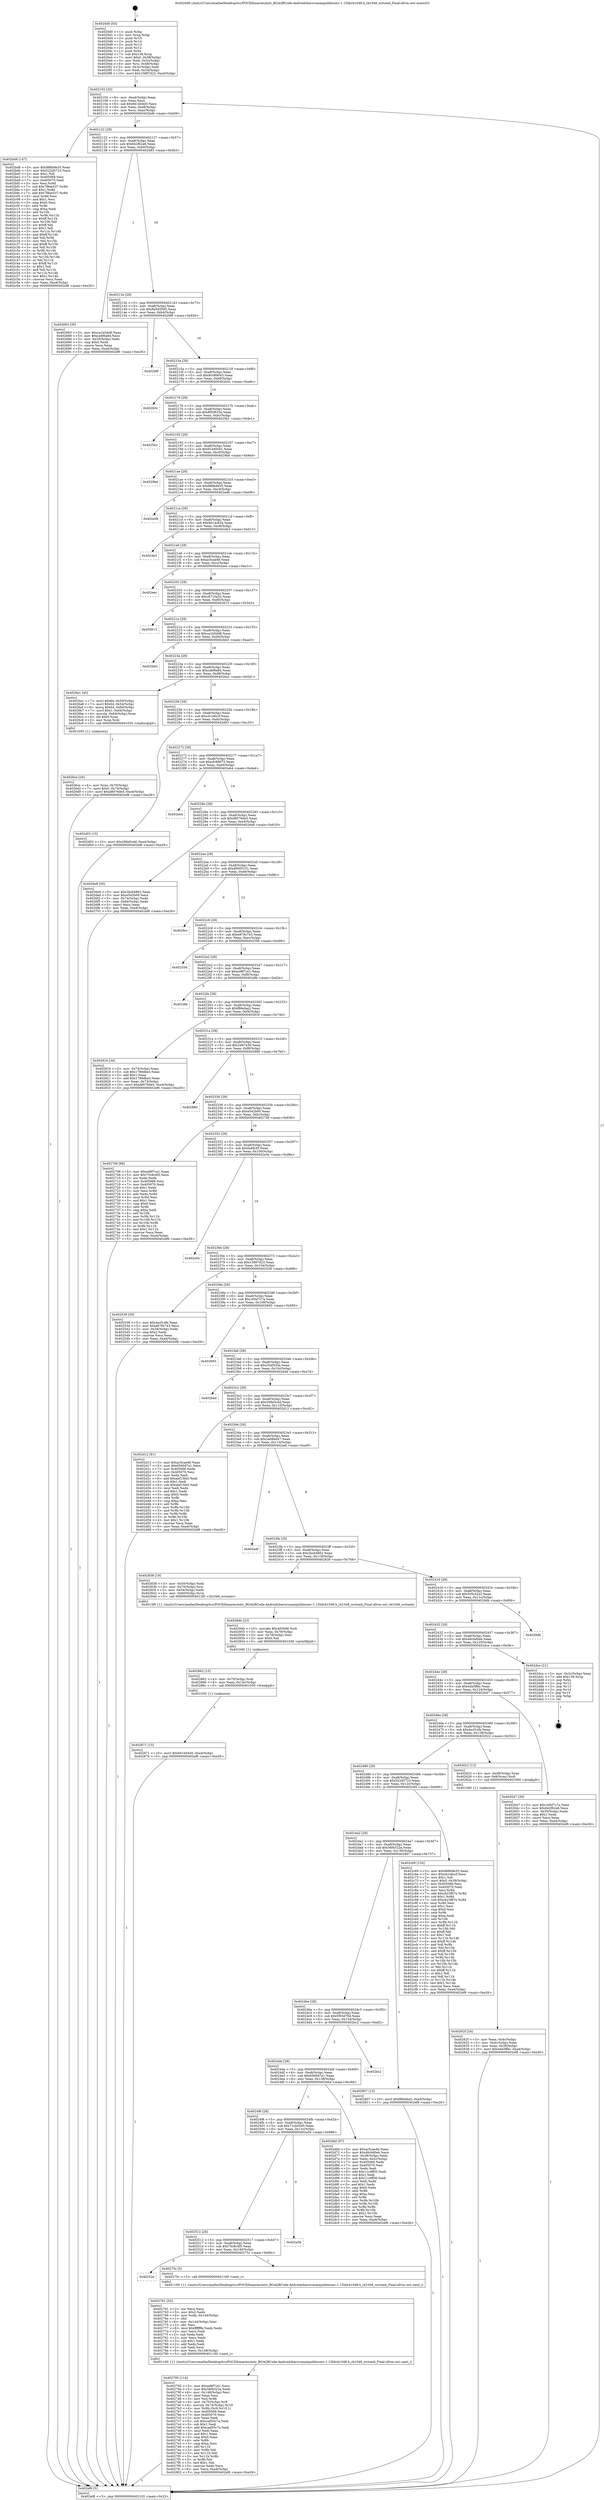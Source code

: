digraph "0x4020d0" {
  label = "0x4020d0 (/mnt/c/Users/mathe/Desktop/tcc/POCII/binaries/extr_BGAQRCode-Androidzbarsrcmainjnilibiconv-1.15librk1048.h_rk1048_wctomb_Final-ollvm.out::main(0))"
  labelloc = "t"
  node[shape=record]

  Entry [label="",width=0.3,height=0.3,shape=circle,fillcolor=black,style=filled]
  "0x402102" [label="{
     0x402102 [32]\l
     | [instrs]\l
     &nbsp;&nbsp;0x402102 \<+6\>: mov -0xa4(%rbp),%eax\l
     &nbsp;&nbsp;0x402108 \<+2\>: mov %eax,%ecx\l
     &nbsp;&nbsp;0x40210a \<+6\>: sub $0x841b04d5,%ecx\l
     &nbsp;&nbsp;0x402110 \<+6\>: mov %eax,-0xa8(%rbp)\l
     &nbsp;&nbsp;0x402116 \<+6\>: mov %ecx,-0xac(%rbp)\l
     &nbsp;&nbsp;0x40211c \<+6\>: je 0000000000402bd6 \<main+0xb06\>\l
  }"]
  "0x402bd6" [label="{
     0x402bd6 [147]\l
     | [instrs]\l
     &nbsp;&nbsp;0x402bd6 \<+5\>: mov $0x988b9e35,%eax\l
     &nbsp;&nbsp;0x402bdb \<+5\>: mov $0x522d5723,%ecx\l
     &nbsp;&nbsp;0x402be0 \<+2\>: mov $0x1,%dl\l
     &nbsp;&nbsp;0x402be2 \<+7\>: mov 0x405068,%esi\l
     &nbsp;&nbsp;0x402be9 \<+7\>: mov 0x405070,%edi\l
     &nbsp;&nbsp;0x402bf0 \<+3\>: mov %esi,%r8d\l
     &nbsp;&nbsp;0x402bf3 \<+7\>: sub $0x7f8ee537,%r8d\l
     &nbsp;&nbsp;0x402bfa \<+4\>: sub $0x1,%r8d\l
     &nbsp;&nbsp;0x402bfe \<+7\>: add $0x7f8ee537,%r8d\l
     &nbsp;&nbsp;0x402c05 \<+4\>: imul %r8d,%esi\l
     &nbsp;&nbsp;0x402c09 \<+3\>: and $0x1,%esi\l
     &nbsp;&nbsp;0x402c0c \<+3\>: cmp $0x0,%esi\l
     &nbsp;&nbsp;0x402c0f \<+4\>: sete %r9b\l
     &nbsp;&nbsp;0x402c13 \<+3\>: cmp $0xa,%edi\l
     &nbsp;&nbsp;0x402c16 \<+4\>: setl %r10b\l
     &nbsp;&nbsp;0x402c1a \<+3\>: mov %r9b,%r11b\l
     &nbsp;&nbsp;0x402c1d \<+4\>: xor $0xff,%r11b\l
     &nbsp;&nbsp;0x402c21 \<+3\>: mov %r10b,%bl\l
     &nbsp;&nbsp;0x402c24 \<+3\>: xor $0xff,%bl\l
     &nbsp;&nbsp;0x402c27 \<+3\>: xor $0x1,%dl\l
     &nbsp;&nbsp;0x402c2a \<+3\>: mov %r11b,%r14b\l
     &nbsp;&nbsp;0x402c2d \<+4\>: and $0xff,%r14b\l
     &nbsp;&nbsp;0x402c31 \<+3\>: and %dl,%r9b\l
     &nbsp;&nbsp;0x402c34 \<+3\>: mov %bl,%r15b\l
     &nbsp;&nbsp;0x402c37 \<+4\>: and $0xff,%r15b\l
     &nbsp;&nbsp;0x402c3b \<+3\>: and %dl,%r10b\l
     &nbsp;&nbsp;0x402c3e \<+3\>: or %r9b,%r14b\l
     &nbsp;&nbsp;0x402c41 \<+3\>: or %r10b,%r15b\l
     &nbsp;&nbsp;0x402c44 \<+3\>: xor %r15b,%r14b\l
     &nbsp;&nbsp;0x402c47 \<+3\>: or %bl,%r11b\l
     &nbsp;&nbsp;0x402c4a \<+4\>: xor $0xff,%r11b\l
     &nbsp;&nbsp;0x402c4e \<+3\>: or $0x1,%dl\l
     &nbsp;&nbsp;0x402c51 \<+3\>: and %dl,%r11b\l
     &nbsp;&nbsp;0x402c54 \<+3\>: or %r11b,%r14b\l
     &nbsp;&nbsp;0x402c57 \<+4\>: test $0x1,%r14b\l
     &nbsp;&nbsp;0x402c5b \<+3\>: cmovne %ecx,%eax\l
     &nbsp;&nbsp;0x402c5e \<+6\>: mov %eax,-0xa4(%rbp)\l
     &nbsp;&nbsp;0x402c64 \<+5\>: jmp 0000000000402ef6 \<main+0xe26\>\l
  }"]
  "0x402122" [label="{
     0x402122 [28]\l
     | [instrs]\l
     &nbsp;&nbsp;0x402122 \<+5\>: jmp 0000000000402127 \<main+0x57\>\l
     &nbsp;&nbsp;0x402127 \<+6\>: mov -0xa8(%rbp),%eax\l
     &nbsp;&nbsp;0x40212d \<+5\>: sub $0x842f62a6,%eax\l
     &nbsp;&nbsp;0x402132 \<+6\>: mov %eax,-0xb0(%rbp)\l
     &nbsp;&nbsp;0x402138 \<+6\>: je 0000000000402683 \<main+0x5b3\>\l
  }"]
  Exit [label="",width=0.3,height=0.3,shape=circle,fillcolor=black,style=filled,peripheries=2]
  "0x402683" [label="{
     0x402683 [30]\l
     | [instrs]\l
     &nbsp;&nbsp;0x402683 \<+5\>: mov $0xca1b5dd8,%eax\l
     &nbsp;&nbsp;0x402688 \<+5\>: mov $0xca6f6a84,%ecx\l
     &nbsp;&nbsp;0x40268d \<+3\>: mov -0x30(%rbp),%edx\l
     &nbsp;&nbsp;0x402690 \<+3\>: cmp $0x0,%edx\l
     &nbsp;&nbsp;0x402693 \<+3\>: cmove %ecx,%eax\l
     &nbsp;&nbsp;0x402696 \<+6\>: mov %eax,-0xa4(%rbp)\l
     &nbsp;&nbsp;0x40269c \<+5\>: jmp 0000000000402ef6 \<main+0xe26\>\l
  }"]
  "0x40213e" [label="{
     0x40213e [28]\l
     | [instrs]\l
     &nbsp;&nbsp;0x40213e \<+5\>: jmp 0000000000402143 \<main+0x73\>\l
     &nbsp;&nbsp;0x402143 \<+6\>: mov -0xa8(%rbp),%eax\l
     &nbsp;&nbsp;0x402149 \<+5\>: sub $0x8a5d35d5,%eax\l
     &nbsp;&nbsp;0x40214e \<+6\>: mov %eax,-0xb4(%rbp)\l
     &nbsp;&nbsp;0x402154 \<+6\>: je 00000000004029f0 \<main+0x920\>\l
  }"]
  "0x402871" [label="{
     0x402871 [15]\l
     | [instrs]\l
     &nbsp;&nbsp;0x402871 \<+10\>: movl $0x841b04d5,-0xa4(%rbp)\l
     &nbsp;&nbsp;0x40287b \<+5\>: jmp 0000000000402ef6 \<main+0xe26\>\l
  }"]
  "0x4029f0" [label="{
     0x4029f0\l
  }", style=dashed]
  "0x40215a" [label="{
     0x40215a [28]\l
     | [instrs]\l
     &nbsp;&nbsp;0x40215a \<+5\>: jmp 000000000040215f \<main+0x8f\>\l
     &nbsp;&nbsp;0x40215f \<+6\>: mov -0xa8(%rbp),%eax\l
     &nbsp;&nbsp;0x402165 \<+5\>: sub $0x8c089043,%eax\l
     &nbsp;&nbsp;0x40216a \<+6\>: mov %eax,-0xb8(%rbp)\l
     &nbsp;&nbsp;0x402170 \<+6\>: je 0000000000402b5c \<main+0xa8c\>\l
  }"]
  "0x402862" [label="{
     0x402862 [15]\l
     | [instrs]\l
     &nbsp;&nbsp;0x402862 \<+4\>: mov -0x70(%rbp),%rdi\l
     &nbsp;&nbsp;0x402866 \<+6\>: mov %eax,-0x14c(%rbp)\l
     &nbsp;&nbsp;0x40286c \<+5\>: call 0000000000401030 \<free@plt\>\l
     | [calls]\l
     &nbsp;&nbsp;0x401030 \{1\} (unknown)\l
  }"]
  "0x402b5c" [label="{
     0x402b5c\l
  }", style=dashed]
  "0x402176" [label="{
     0x402176 [28]\l
     | [instrs]\l
     &nbsp;&nbsp;0x402176 \<+5\>: jmp 000000000040217b \<main+0xab\>\l
     &nbsp;&nbsp;0x40217b \<+6\>: mov -0xa8(%rbp),%eax\l
     &nbsp;&nbsp;0x402181 \<+5\>: sub $0x8f50633a,%eax\l
     &nbsp;&nbsp;0x402186 \<+6\>: mov %eax,-0xbc(%rbp)\l
     &nbsp;&nbsp;0x40218c \<+6\>: je 00000000004025b1 \<main+0x4e1\>\l
  }"]
  "0x40284b" [label="{
     0x40284b [23]\l
     | [instrs]\l
     &nbsp;&nbsp;0x40284b \<+10\>: movabs $0x4030d6,%rdi\l
     &nbsp;&nbsp;0x402855 \<+3\>: mov %eax,-0x78(%rbp)\l
     &nbsp;&nbsp;0x402858 \<+3\>: mov -0x78(%rbp),%esi\l
     &nbsp;&nbsp;0x40285b \<+2\>: mov $0x0,%al\l
     &nbsp;&nbsp;0x40285d \<+5\>: call 0000000000401040 \<printf@plt\>\l
     | [calls]\l
     &nbsp;&nbsp;0x401040 \{1\} (unknown)\l
  }"]
  "0x4025b1" [label="{
     0x4025b1\l
  }", style=dashed]
  "0x402192" [label="{
     0x402192 [28]\l
     | [instrs]\l
     &nbsp;&nbsp;0x402192 \<+5\>: jmp 0000000000402197 \<main+0xc7\>\l
     &nbsp;&nbsp;0x402197 \<+6\>: mov -0xa8(%rbp),%eax\l
     &nbsp;&nbsp;0x40219d \<+5\>: sub $0x91d40c61,%eax\l
     &nbsp;&nbsp;0x4021a2 \<+6\>: mov %eax,-0xc0(%rbp)\l
     &nbsp;&nbsp;0x4021a8 \<+6\>: je 00000000004029bd \<main+0x8ed\>\l
  }"]
  "0x402795" [label="{
     0x402795 [114]\l
     | [instrs]\l
     &nbsp;&nbsp;0x402795 \<+5\>: mov $0xed9f7ce1,%ecx\l
     &nbsp;&nbsp;0x40279a \<+5\>: mov $0x56f4322a,%edx\l
     &nbsp;&nbsp;0x40279f \<+6\>: mov -0x148(%rbp),%esi\l
     &nbsp;&nbsp;0x4027a5 \<+3\>: imul %eax,%esi\l
     &nbsp;&nbsp;0x4027a8 \<+3\>: mov %sil,%r8b\l
     &nbsp;&nbsp;0x4027ab \<+4\>: mov -0x70(%rbp),%r9\l
     &nbsp;&nbsp;0x4027af \<+4\>: movslq -0x74(%rbp),%r10\l
     &nbsp;&nbsp;0x4027b3 \<+4\>: mov %r8b,(%r9,%r10,1)\l
     &nbsp;&nbsp;0x4027b7 \<+7\>: mov 0x405068,%eax\l
     &nbsp;&nbsp;0x4027be \<+7\>: mov 0x405070,%esi\l
     &nbsp;&nbsp;0x4027c5 \<+2\>: mov %eax,%edi\l
     &nbsp;&nbsp;0x4027c7 \<+6\>: sub $0xcad55c7a,%edi\l
     &nbsp;&nbsp;0x4027cd \<+3\>: sub $0x1,%edi\l
     &nbsp;&nbsp;0x4027d0 \<+6\>: add $0xcad55c7a,%edi\l
     &nbsp;&nbsp;0x4027d6 \<+3\>: imul %edi,%eax\l
     &nbsp;&nbsp;0x4027d9 \<+3\>: and $0x1,%eax\l
     &nbsp;&nbsp;0x4027dc \<+3\>: cmp $0x0,%eax\l
     &nbsp;&nbsp;0x4027df \<+4\>: sete %r8b\l
     &nbsp;&nbsp;0x4027e3 \<+3\>: cmp $0xa,%esi\l
     &nbsp;&nbsp;0x4027e6 \<+4\>: setl %r11b\l
     &nbsp;&nbsp;0x4027ea \<+3\>: mov %r8b,%bl\l
     &nbsp;&nbsp;0x4027ed \<+3\>: and %r11b,%bl\l
     &nbsp;&nbsp;0x4027f0 \<+3\>: xor %r11b,%r8b\l
     &nbsp;&nbsp;0x4027f3 \<+3\>: or %r8b,%bl\l
     &nbsp;&nbsp;0x4027f6 \<+3\>: test $0x1,%bl\l
     &nbsp;&nbsp;0x4027f9 \<+3\>: cmovne %edx,%ecx\l
     &nbsp;&nbsp;0x4027fc \<+6\>: mov %ecx,-0xa4(%rbp)\l
     &nbsp;&nbsp;0x402802 \<+5\>: jmp 0000000000402ef6 \<main+0xe26\>\l
  }"]
  "0x4029bd" [label="{
     0x4029bd\l
  }", style=dashed]
  "0x4021ae" [label="{
     0x4021ae [28]\l
     | [instrs]\l
     &nbsp;&nbsp;0x4021ae \<+5\>: jmp 00000000004021b3 \<main+0xe3\>\l
     &nbsp;&nbsp;0x4021b3 \<+6\>: mov -0xa8(%rbp),%eax\l
     &nbsp;&nbsp;0x4021b9 \<+5\>: sub $0x988b9e35,%eax\l
     &nbsp;&nbsp;0x4021be \<+6\>: mov %eax,-0xc4(%rbp)\l
     &nbsp;&nbsp;0x4021c4 \<+6\>: je 0000000000402ed6 \<main+0xe06\>\l
  }"]
  "0x402761" [label="{
     0x402761 [52]\l
     | [instrs]\l
     &nbsp;&nbsp;0x402761 \<+2\>: xor %ecx,%ecx\l
     &nbsp;&nbsp;0x402763 \<+5\>: mov $0x2,%edx\l
     &nbsp;&nbsp;0x402768 \<+6\>: mov %edx,-0x144(%rbp)\l
     &nbsp;&nbsp;0x40276e \<+1\>: cltd\l
     &nbsp;&nbsp;0x40276f \<+6\>: mov -0x144(%rbp),%esi\l
     &nbsp;&nbsp;0x402775 \<+2\>: idiv %esi\l
     &nbsp;&nbsp;0x402777 \<+6\>: imul $0xfffffffe,%edx,%edx\l
     &nbsp;&nbsp;0x40277d \<+2\>: mov %ecx,%edi\l
     &nbsp;&nbsp;0x40277f \<+2\>: sub %edx,%edi\l
     &nbsp;&nbsp;0x402781 \<+2\>: mov %ecx,%edx\l
     &nbsp;&nbsp;0x402783 \<+3\>: sub $0x1,%edx\l
     &nbsp;&nbsp;0x402786 \<+2\>: add %edx,%edi\l
     &nbsp;&nbsp;0x402788 \<+2\>: sub %edi,%ecx\l
     &nbsp;&nbsp;0x40278a \<+6\>: mov %ecx,-0x148(%rbp)\l
     &nbsp;&nbsp;0x402790 \<+5\>: call 0000000000401160 \<next_i\>\l
     | [calls]\l
     &nbsp;&nbsp;0x401160 \{1\} (/mnt/c/Users/mathe/Desktop/tcc/POCII/binaries/extr_BGAQRCode-Androidzbarsrcmainjnilibiconv-1.15librk1048.h_rk1048_wctomb_Final-ollvm.out::next_i)\l
  }"]
  "0x402ed6" [label="{
     0x402ed6\l
  }", style=dashed]
  "0x4021ca" [label="{
     0x4021ca [28]\l
     | [instrs]\l
     &nbsp;&nbsp;0x4021ca \<+5\>: jmp 00000000004021cf \<main+0xff\>\l
     &nbsp;&nbsp;0x4021cf \<+6\>: mov -0xa8(%rbp),%eax\l
     &nbsp;&nbsp;0x4021d5 \<+5\>: sub $0x9d14c634,%eax\l
     &nbsp;&nbsp;0x4021da \<+6\>: mov %eax,-0xc8(%rbp)\l
     &nbsp;&nbsp;0x4021e0 \<+6\>: je 0000000000402de3 \<main+0xd13\>\l
  }"]
  "0x40252e" [label="{
     0x40252e\l
  }", style=dashed]
  "0x402de3" [label="{
     0x402de3\l
  }", style=dashed]
  "0x4021e6" [label="{
     0x4021e6 [28]\l
     | [instrs]\l
     &nbsp;&nbsp;0x4021e6 \<+5\>: jmp 00000000004021eb \<main+0x11b\>\l
     &nbsp;&nbsp;0x4021eb \<+6\>: mov -0xa8(%rbp),%eax\l
     &nbsp;&nbsp;0x4021f1 \<+5\>: sub $0xac5cae46,%eax\l
     &nbsp;&nbsp;0x4021f6 \<+6\>: mov %eax,-0xcc(%rbp)\l
     &nbsp;&nbsp;0x4021fc \<+6\>: je 0000000000402eec \<main+0xe1c\>\l
  }"]
  "0x40275c" [label="{
     0x40275c [5]\l
     | [instrs]\l
     &nbsp;&nbsp;0x40275c \<+5\>: call 0000000000401160 \<next_i\>\l
     | [calls]\l
     &nbsp;&nbsp;0x401160 \{1\} (/mnt/c/Users/mathe/Desktop/tcc/POCII/binaries/extr_BGAQRCode-Androidzbarsrcmainjnilibiconv-1.15librk1048.h_rk1048_wctomb_Final-ollvm.out::next_i)\l
  }"]
  "0x402eec" [label="{
     0x402eec\l
  }", style=dashed]
  "0x402202" [label="{
     0x402202 [28]\l
     | [instrs]\l
     &nbsp;&nbsp;0x402202 \<+5\>: jmp 0000000000402207 \<main+0x137\>\l
     &nbsp;&nbsp;0x402207 \<+6\>: mov -0xa8(%rbp),%eax\l
     &nbsp;&nbsp;0x40220d \<+5\>: sub $0xc6710a32,%eax\l
     &nbsp;&nbsp;0x402212 \<+6\>: mov %eax,-0xd0(%rbp)\l
     &nbsp;&nbsp;0x402218 \<+6\>: je 0000000000402613 \<main+0x543\>\l
  }"]
  "0x402512" [label="{
     0x402512 [28]\l
     | [instrs]\l
     &nbsp;&nbsp;0x402512 \<+5\>: jmp 0000000000402517 \<main+0x447\>\l
     &nbsp;&nbsp;0x402517 \<+6\>: mov -0xa8(%rbp),%eax\l
     &nbsp;&nbsp;0x40251d \<+5\>: sub $0x75c8c4f5,%eax\l
     &nbsp;&nbsp;0x402522 \<+6\>: mov %eax,-0x140(%rbp)\l
     &nbsp;&nbsp;0x402528 \<+6\>: je 000000000040275c \<main+0x68c\>\l
  }"]
  "0x402613" [label="{
     0x402613\l
  }", style=dashed]
  "0x40221e" [label="{
     0x40221e [28]\l
     | [instrs]\l
     &nbsp;&nbsp;0x40221e \<+5\>: jmp 0000000000402223 \<main+0x153\>\l
     &nbsp;&nbsp;0x402223 \<+6\>: mov -0xa8(%rbp),%eax\l
     &nbsp;&nbsp;0x402229 \<+5\>: sub $0xca1b5dd8,%eax\l
     &nbsp;&nbsp;0x40222e \<+6\>: mov %eax,-0xd4(%rbp)\l
     &nbsp;&nbsp;0x402234 \<+6\>: je 0000000000402bb3 \<main+0xae3\>\l
  }"]
  "0x402a56" [label="{
     0x402a56\l
  }", style=dashed]
  "0x402bb3" [label="{
     0x402bb3\l
  }", style=dashed]
  "0x40223a" [label="{
     0x40223a [28]\l
     | [instrs]\l
     &nbsp;&nbsp;0x40223a \<+5\>: jmp 000000000040223f \<main+0x16f\>\l
     &nbsp;&nbsp;0x40223f \<+6\>: mov -0xa8(%rbp),%eax\l
     &nbsp;&nbsp;0x402245 \<+5\>: sub $0xca6f6a84,%eax\l
     &nbsp;&nbsp;0x40224a \<+6\>: mov %eax,-0xd8(%rbp)\l
     &nbsp;&nbsp;0x402250 \<+6\>: je 00000000004026a1 \<main+0x5d1\>\l
  }"]
  "0x4024f6" [label="{
     0x4024f6 [28]\l
     | [instrs]\l
     &nbsp;&nbsp;0x4024f6 \<+5\>: jmp 00000000004024fb \<main+0x42b\>\l
     &nbsp;&nbsp;0x4024fb \<+6\>: mov -0xa8(%rbp),%eax\l
     &nbsp;&nbsp;0x402501 \<+5\>: sub $0x71cb0500,%eax\l
     &nbsp;&nbsp;0x402506 \<+6\>: mov %eax,-0x13c(%rbp)\l
     &nbsp;&nbsp;0x40250c \<+6\>: je 0000000000402a56 \<main+0x986\>\l
  }"]
  "0x4026a1" [label="{
     0x4026a1 [45]\l
     | [instrs]\l
     &nbsp;&nbsp;0x4026a1 \<+7\>: movl $0x64,-0x50(%rbp)\l
     &nbsp;&nbsp;0x4026a8 \<+7\>: movl $0x64,-0x54(%rbp)\l
     &nbsp;&nbsp;0x4026af \<+8\>: movq $0x64,-0x60(%rbp)\l
     &nbsp;&nbsp;0x4026b7 \<+7\>: movl $0x1,-0x64(%rbp)\l
     &nbsp;&nbsp;0x4026be \<+4\>: movslq -0x64(%rbp),%rax\l
     &nbsp;&nbsp;0x4026c2 \<+4\>: shl $0x0,%rax\l
     &nbsp;&nbsp;0x4026c6 \<+3\>: mov %rax,%rdi\l
     &nbsp;&nbsp;0x4026c9 \<+5\>: call 0000000000401050 \<malloc@plt\>\l
     | [calls]\l
     &nbsp;&nbsp;0x401050 \{1\} (unknown)\l
  }"]
  "0x402256" [label="{
     0x402256 [28]\l
     | [instrs]\l
     &nbsp;&nbsp;0x402256 \<+5\>: jmp 000000000040225b \<main+0x18b\>\l
     &nbsp;&nbsp;0x40225b \<+6\>: mov -0xa8(%rbp),%eax\l
     &nbsp;&nbsp;0x402261 \<+5\>: sub $0xcb1e6ccf,%eax\l
     &nbsp;&nbsp;0x402266 \<+6\>: mov %eax,-0xdc(%rbp)\l
     &nbsp;&nbsp;0x40226c \<+6\>: je 0000000000402d03 \<main+0xc33\>\l
  }"]
  "0x402d6d" [label="{
     0x402d6d [97]\l
     | [instrs]\l
     &nbsp;&nbsp;0x402d6d \<+5\>: mov $0xac5cae46,%eax\l
     &nbsp;&nbsp;0x402d72 \<+5\>: mov $0x48cbd0eb,%ecx\l
     &nbsp;&nbsp;0x402d77 \<+3\>: mov -0x38(%rbp),%edx\l
     &nbsp;&nbsp;0x402d7a \<+3\>: mov %edx,-0x2c(%rbp)\l
     &nbsp;&nbsp;0x402d7d \<+7\>: mov 0x405068,%edx\l
     &nbsp;&nbsp;0x402d84 \<+7\>: mov 0x405070,%esi\l
     &nbsp;&nbsp;0x402d8b \<+2\>: mov %edx,%edi\l
     &nbsp;&nbsp;0x402d8d \<+6\>: add $0x11cdff30,%edi\l
     &nbsp;&nbsp;0x402d93 \<+3\>: sub $0x1,%edi\l
     &nbsp;&nbsp;0x402d96 \<+6\>: sub $0x11cdff30,%edi\l
     &nbsp;&nbsp;0x402d9c \<+3\>: imul %edi,%edx\l
     &nbsp;&nbsp;0x402d9f \<+3\>: and $0x1,%edx\l
     &nbsp;&nbsp;0x402da2 \<+3\>: cmp $0x0,%edx\l
     &nbsp;&nbsp;0x402da5 \<+4\>: sete %r8b\l
     &nbsp;&nbsp;0x402da9 \<+3\>: cmp $0xa,%esi\l
     &nbsp;&nbsp;0x402dac \<+4\>: setl %r9b\l
     &nbsp;&nbsp;0x402db0 \<+3\>: mov %r8b,%r10b\l
     &nbsp;&nbsp;0x402db3 \<+3\>: and %r9b,%r10b\l
     &nbsp;&nbsp;0x402db6 \<+3\>: xor %r9b,%r8b\l
     &nbsp;&nbsp;0x402db9 \<+3\>: or %r8b,%r10b\l
     &nbsp;&nbsp;0x402dbc \<+4\>: test $0x1,%r10b\l
     &nbsp;&nbsp;0x402dc0 \<+3\>: cmovne %ecx,%eax\l
     &nbsp;&nbsp;0x402dc3 \<+6\>: mov %eax,-0xa4(%rbp)\l
     &nbsp;&nbsp;0x402dc9 \<+5\>: jmp 0000000000402ef6 \<main+0xe26\>\l
  }"]
  "0x402d03" [label="{
     0x402d03 [15]\l
     | [instrs]\l
     &nbsp;&nbsp;0x402d03 \<+10\>: movl $0x268e5cdd,-0xa4(%rbp)\l
     &nbsp;&nbsp;0x402d0d \<+5\>: jmp 0000000000402ef6 \<main+0xe26\>\l
  }"]
  "0x402272" [label="{
     0x402272 [28]\l
     | [instrs]\l
     &nbsp;&nbsp;0x402272 \<+5\>: jmp 0000000000402277 \<main+0x1a7\>\l
     &nbsp;&nbsp;0x402277 \<+6\>: mov -0xa8(%rbp),%eax\l
     &nbsp;&nbsp;0x40227d \<+5\>: sub $0xcfc88673,%eax\l
     &nbsp;&nbsp;0x402282 \<+6\>: mov %eax,-0xe0(%rbp)\l
     &nbsp;&nbsp;0x402288 \<+6\>: je 0000000000402eb4 \<main+0xde4\>\l
  }"]
  "0x4024da" [label="{
     0x4024da [28]\l
     | [instrs]\l
     &nbsp;&nbsp;0x4024da \<+5\>: jmp 00000000004024df \<main+0x40f\>\l
     &nbsp;&nbsp;0x4024df \<+6\>: mov -0xa8(%rbp),%eax\l
     &nbsp;&nbsp;0x4024e5 \<+5\>: sub $0x6560d7a1,%eax\l
     &nbsp;&nbsp;0x4024ea \<+6\>: mov %eax,-0x138(%rbp)\l
     &nbsp;&nbsp;0x4024f0 \<+6\>: je 0000000000402d6d \<main+0xc9d\>\l
  }"]
  "0x402eb4" [label="{
     0x402eb4\l
  }", style=dashed]
  "0x40228e" [label="{
     0x40228e [28]\l
     | [instrs]\l
     &nbsp;&nbsp;0x40228e \<+5\>: jmp 0000000000402293 \<main+0x1c3\>\l
     &nbsp;&nbsp;0x402293 \<+6\>: mov -0xa8(%rbp),%eax\l
     &nbsp;&nbsp;0x402299 \<+5\>: sub $0xd8076de5,%eax\l
     &nbsp;&nbsp;0x40229e \<+6\>: mov %eax,-0xe4(%rbp)\l
     &nbsp;&nbsp;0x4022a4 \<+6\>: je 00000000004026e8 \<main+0x618\>\l
  }"]
  "0x402bc2" [label="{
     0x402bc2\l
  }", style=dashed]
  "0x4026e8" [label="{
     0x4026e8 [30]\l
     | [instrs]\l
     &nbsp;&nbsp;0x4026e8 \<+5\>: mov $0x2bcb4862,%eax\l
     &nbsp;&nbsp;0x4026ed \<+5\>: mov $0xe542b00,%ecx\l
     &nbsp;&nbsp;0x4026f2 \<+3\>: mov -0x74(%rbp),%edx\l
     &nbsp;&nbsp;0x4026f5 \<+3\>: cmp -0x64(%rbp),%edx\l
     &nbsp;&nbsp;0x4026f8 \<+3\>: cmovl %ecx,%eax\l
     &nbsp;&nbsp;0x4026fb \<+6\>: mov %eax,-0xa4(%rbp)\l
     &nbsp;&nbsp;0x402701 \<+5\>: jmp 0000000000402ef6 \<main+0xe26\>\l
  }"]
  "0x4022aa" [label="{
     0x4022aa [28]\l
     | [instrs]\l
     &nbsp;&nbsp;0x4022aa \<+5\>: jmp 00000000004022af \<main+0x1df\>\l
     &nbsp;&nbsp;0x4022af \<+6\>: mov -0xa8(%rbp),%eax\l
     &nbsp;&nbsp;0x4022b5 \<+5\>: sub $0xd9005151,%eax\l
     &nbsp;&nbsp;0x4022ba \<+6\>: mov %eax,-0xe8(%rbp)\l
     &nbsp;&nbsp;0x4022c0 \<+6\>: je 00000000004029cc \<main+0x8fc\>\l
  }"]
  "0x4024be" [label="{
     0x4024be [28]\l
     | [instrs]\l
     &nbsp;&nbsp;0x4024be \<+5\>: jmp 00000000004024c3 \<main+0x3f3\>\l
     &nbsp;&nbsp;0x4024c3 \<+6\>: mov -0xa8(%rbp),%eax\l
     &nbsp;&nbsp;0x4024c9 \<+5\>: sub $0x5f93d79d,%eax\l
     &nbsp;&nbsp;0x4024ce \<+6\>: mov %eax,-0x134(%rbp)\l
     &nbsp;&nbsp;0x4024d4 \<+6\>: je 0000000000402bc2 \<main+0xaf2\>\l
  }"]
  "0x4029cc" [label="{
     0x4029cc\l
  }", style=dashed]
  "0x4022c6" [label="{
     0x4022c6 [28]\l
     | [instrs]\l
     &nbsp;&nbsp;0x4022c6 \<+5\>: jmp 00000000004022cb \<main+0x1fb\>\l
     &nbsp;&nbsp;0x4022cb \<+6\>: mov -0xa8(%rbp),%eax\l
     &nbsp;&nbsp;0x4022d1 \<+5\>: sub $0xe879c743,%eax\l
     &nbsp;&nbsp;0x4022d6 \<+6\>: mov %eax,-0xec(%rbp)\l
     &nbsp;&nbsp;0x4022dc \<+6\>: je 0000000000402556 \<main+0x486\>\l
  }"]
  "0x402807" [label="{
     0x402807 [15]\l
     | [instrs]\l
     &nbsp;&nbsp;0x402807 \<+10\>: movl $0xf86efaa2,-0xa4(%rbp)\l
     &nbsp;&nbsp;0x402811 \<+5\>: jmp 0000000000402ef6 \<main+0xe26\>\l
  }"]
  "0x402556" [label="{
     0x402556\l
  }", style=dashed]
  "0x4022e2" [label="{
     0x4022e2 [28]\l
     | [instrs]\l
     &nbsp;&nbsp;0x4022e2 \<+5\>: jmp 00000000004022e7 \<main+0x217\>\l
     &nbsp;&nbsp;0x4022e7 \<+6\>: mov -0xa8(%rbp),%eax\l
     &nbsp;&nbsp;0x4022ed \<+5\>: sub $0xed9f7ce1,%eax\l
     &nbsp;&nbsp;0x4022f2 \<+6\>: mov %eax,-0xf0(%rbp)\l
     &nbsp;&nbsp;0x4022f8 \<+6\>: je 0000000000402dfe \<main+0xd2e\>\l
  }"]
  "0x4024a2" [label="{
     0x4024a2 [28]\l
     | [instrs]\l
     &nbsp;&nbsp;0x4024a2 \<+5\>: jmp 00000000004024a7 \<main+0x3d7\>\l
     &nbsp;&nbsp;0x4024a7 \<+6\>: mov -0xa8(%rbp),%eax\l
     &nbsp;&nbsp;0x4024ad \<+5\>: sub $0x56f4322a,%eax\l
     &nbsp;&nbsp;0x4024b2 \<+6\>: mov %eax,-0x130(%rbp)\l
     &nbsp;&nbsp;0x4024b8 \<+6\>: je 0000000000402807 \<main+0x737\>\l
  }"]
  "0x402dfe" [label="{
     0x402dfe\l
  }", style=dashed]
  "0x4022fe" [label="{
     0x4022fe [28]\l
     | [instrs]\l
     &nbsp;&nbsp;0x4022fe \<+5\>: jmp 0000000000402303 \<main+0x233\>\l
     &nbsp;&nbsp;0x402303 \<+6\>: mov -0xa8(%rbp),%eax\l
     &nbsp;&nbsp;0x402309 \<+5\>: sub $0xf86efaa2,%eax\l
     &nbsp;&nbsp;0x40230e \<+6\>: mov %eax,-0xf4(%rbp)\l
     &nbsp;&nbsp;0x402314 \<+6\>: je 0000000000402816 \<main+0x746\>\l
  }"]
  "0x402c69" [label="{
     0x402c69 [154]\l
     | [instrs]\l
     &nbsp;&nbsp;0x402c69 \<+5\>: mov $0x988b9e35,%eax\l
     &nbsp;&nbsp;0x402c6e \<+5\>: mov $0xcb1e6ccf,%ecx\l
     &nbsp;&nbsp;0x402c73 \<+2\>: mov $0x1,%dl\l
     &nbsp;&nbsp;0x402c75 \<+7\>: movl $0x0,-0x38(%rbp)\l
     &nbsp;&nbsp;0x402c7c \<+7\>: mov 0x405068,%esi\l
     &nbsp;&nbsp;0x402c83 \<+7\>: mov 0x405070,%edi\l
     &nbsp;&nbsp;0x402c8a \<+3\>: mov %esi,%r8d\l
     &nbsp;&nbsp;0x402c8d \<+7\>: add $0xcb23f67e,%r8d\l
     &nbsp;&nbsp;0x402c94 \<+4\>: sub $0x1,%r8d\l
     &nbsp;&nbsp;0x402c98 \<+7\>: sub $0xcb23f67e,%r8d\l
     &nbsp;&nbsp;0x402c9f \<+4\>: imul %r8d,%esi\l
     &nbsp;&nbsp;0x402ca3 \<+3\>: and $0x1,%esi\l
     &nbsp;&nbsp;0x402ca6 \<+3\>: cmp $0x0,%esi\l
     &nbsp;&nbsp;0x402ca9 \<+4\>: sete %r9b\l
     &nbsp;&nbsp;0x402cad \<+3\>: cmp $0xa,%edi\l
     &nbsp;&nbsp;0x402cb0 \<+4\>: setl %r10b\l
     &nbsp;&nbsp;0x402cb4 \<+3\>: mov %r9b,%r11b\l
     &nbsp;&nbsp;0x402cb7 \<+4\>: xor $0xff,%r11b\l
     &nbsp;&nbsp;0x402cbb \<+3\>: mov %r10b,%bl\l
     &nbsp;&nbsp;0x402cbe \<+3\>: xor $0xff,%bl\l
     &nbsp;&nbsp;0x402cc1 \<+3\>: xor $0x1,%dl\l
     &nbsp;&nbsp;0x402cc4 \<+3\>: mov %r11b,%r14b\l
     &nbsp;&nbsp;0x402cc7 \<+4\>: and $0xff,%r14b\l
     &nbsp;&nbsp;0x402ccb \<+3\>: and %dl,%r9b\l
     &nbsp;&nbsp;0x402cce \<+3\>: mov %bl,%r15b\l
     &nbsp;&nbsp;0x402cd1 \<+4\>: and $0xff,%r15b\l
     &nbsp;&nbsp;0x402cd5 \<+3\>: and %dl,%r10b\l
     &nbsp;&nbsp;0x402cd8 \<+3\>: or %r9b,%r14b\l
     &nbsp;&nbsp;0x402cdb \<+3\>: or %r10b,%r15b\l
     &nbsp;&nbsp;0x402cde \<+3\>: xor %r15b,%r14b\l
     &nbsp;&nbsp;0x402ce1 \<+3\>: or %bl,%r11b\l
     &nbsp;&nbsp;0x402ce4 \<+4\>: xor $0xff,%r11b\l
     &nbsp;&nbsp;0x402ce8 \<+3\>: or $0x1,%dl\l
     &nbsp;&nbsp;0x402ceb \<+3\>: and %dl,%r11b\l
     &nbsp;&nbsp;0x402cee \<+3\>: or %r11b,%r14b\l
     &nbsp;&nbsp;0x402cf1 \<+4\>: test $0x1,%r14b\l
     &nbsp;&nbsp;0x402cf5 \<+3\>: cmovne %ecx,%eax\l
     &nbsp;&nbsp;0x402cf8 \<+6\>: mov %eax,-0xa4(%rbp)\l
     &nbsp;&nbsp;0x402cfe \<+5\>: jmp 0000000000402ef6 \<main+0xe26\>\l
  }"]
  "0x402816" [label="{
     0x402816 [34]\l
     | [instrs]\l
     &nbsp;&nbsp;0x402816 \<+3\>: mov -0x74(%rbp),%eax\l
     &nbsp;&nbsp;0x402819 \<+5\>: sub $0x1789dbe3,%eax\l
     &nbsp;&nbsp;0x40281e \<+3\>: add $0x1,%eax\l
     &nbsp;&nbsp;0x402821 \<+5\>: add $0x1789dbe3,%eax\l
     &nbsp;&nbsp;0x402826 \<+3\>: mov %eax,-0x74(%rbp)\l
     &nbsp;&nbsp;0x402829 \<+10\>: movl $0xd8076de5,-0xa4(%rbp)\l
     &nbsp;&nbsp;0x402833 \<+5\>: jmp 0000000000402ef6 \<main+0xe26\>\l
  }"]
  "0x40231a" [label="{
     0x40231a [28]\l
     | [instrs]\l
     &nbsp;&nbsp;0x40231a \<+5\>: jmp 000000000040231f \<main+0x24f\>\l
     &nbsp;&nbsp;0x40231f \<+6\>: mov -0xa8(%rbp),%eax\l
     &nbsp;&nbsp;0x402325 \<+5\>: sub $0x3497439,%eax\l
     &nbsp;&nbsp;0x40232a \<+6\>: mov %eax,-0xf8(%rbp)\l
     &nbsp;&nbsp;0x402330 \<+6\>: je 0000000000402880 \<main+0x7b0\>\l
  }"]
  "0x4026ce" [label="{
     0x4026ce [26]\l
     | [instrs]\l
     &nbsp;&nbsp;0x4026ce \<+4\>: mov %rax,-0x70(%rbp)\l
     &nbsp;&nbsp;0x4026d2 \<+7\>: movl $0x0,-0x74(%rbp)\l
     &nbsp;&nbsp;0x4026d9 \<+10\>: movl $0xd8076de5,-0xa4(%rbp)\l
     &nbsp;&nbsp;0x4026e3 \<+5\>: jmp 0000000000402ef6 \<main+0xe26\>\l
  }"]
  "0x402880" [label="{
     0x402880\l
  }", style=dashed]
  "0x402336" [label="{
     0x402336 [28]\l
     | [instrs]\l
     &nbsp;&nbsp;0x402336 \<+5\>: jmp 000000000040233b \<main+0x26b\>\l
     &nbsp;&nbsp;0x40233b \<+6\>: mov -0xa8(%rbp),%eax\l
     &nbsp;&nbsp;0x402341 \<+5\>: sub $0xe542b00,%eax\l
     &nbsp;&nbsp;0x402346 \<+6\>: mov %eax,-0xfc(%rbp)\l
     &nbsp;&nbsp;0x40234c \<+6\>: je 0000000000402706 \<main+0x636\>\l
  }"]
  "0x40262f" [label="{
     0x40262f [24]\l
     | [instrs]\l
     &nbsp;&nbsp;0x40262f \<+3\>: mov %eax,-0x4c(%rbp)\l
     &nbsp;&nbsp;0x402632 \<+3\>: mov -0x4c(%rbp),%eax\l
     &nbsp;&nbsp;0x402635 \<+3\>: mov %eax,-0x30(%rbp)\l
     &nbsp;&nbsp;0x402638 \<+10\>: movl $0x4da5ffdc,-0xa4(%rbp)\l
     &nbsp;&nbsp;0x402642 \<+5\>: jmp 0000000000402ef6 \<main+0xe26\>\l
  }"]
  "0x402706" [label="{
     0x402706 [86]\l
     | [instrs]\l
     &nbsp;&nbsp;0x402706 \<+5\>: mov $0xed9f7ce1,%eax\l
     &nbsp;&nbsp;0x40270b \<+5\>: mov $0x75c8c4f5,%ecx\l
     &nbsp;&nbsp;0x402710 \<+2\>: xor %edx,%edx\l
     &nbsp;&nbsp;0x402712 \<+7\>: mov 0x405068,%esi\l
     &nbsp;&nbsp;0x402719 \<+7\>: mov 0x405070,%edi\l
     &nbsp;&nbsp;0x402720 \<+3\>: sub $0x1,%edx\l
     &nbsp;&nbsp;0x402723 \<+3\>: mov %esi,%r8d\l
     &nbsp;&nbsp;0x402726 \<+3\>: add %edx,%r8d\l
     &nbsp;&nbsp;0x402729 \<+4\>: imul %r8d,%esi\l
     &nbsp;&nbsp;0x40272d \<+3\>: and $0x1,%esi\l
     &nbsp;&nbsp;0x402730 \<+3\>: cmp $0x0,%esi\l
     &nbsp;&nbsp;0x402733 \<+4\>: sete %r9b\l
     &nbsp;&nbsp;0x402737 \<+3\>: cmp $0xa,%edi\l
     &nbsp;&nbsp;0x40273a \<+4\>: setl %r10b\l
     &nbsp;&nbsp;0x40273e \<+3\>: mov %r9b,%r11b\l
     &nbsp;&nbsp;0x402741 \<+3\>: and %r10b,%r11b\l
     &nbsp;&nbsp;0x402744 \<+3\>: xor %r10b,%r9b\l
     &nbsp;&nbsp;0x402747 \<+3\>: or %r9b,%r11b\l
     &nbsp;&nbsp;0x40274a \<+4\>: test $0x1,%r11b\l
     &nbsp;&nbsp;0x40274e \<+3\>: cmovne %ecx,%eax\l
     &nbsp;&nbsp;0x402751 \<+6\>: mov %eax,-0xa4(%rbp)\l
     &nbsp;&nbsp;0x402757 \<+5\>: jmp 0000000000402ef6 \<main+0xe26\>\l
  }"]
  "0x402352" [label="{
     0x402352 [28]\l
     | [instrs]\l
     &nbsp;&nbsp;0x402352 \<+5\>: jmp 0000000000402357 \<main+0x287\>\l
     &nbsp;&nbsp;0x402357 \<+6\>: mov -0xa8(%rbp),%eax\l
     &nbsp;&nbsp;0x40235d \<+5\>: sub $0xfa4fb30,%eax\l
     &nbsp;&nbsp;0x402362 \<+6\>: mov %eax,-0x100(%rbp)\l
     &nbsp;&nbsp;0x402368 \<+6\>: je 0000000000402e5e \<main+0xd8e\>\l
  }"]
  "0x402486" [label="{
     0x402486 [28]\l
     | [instrs]\l
     &nbsp;&nbsp;0x402486 \<+5\>: jmp 000000000040248b \<main+0x3bb\>\l
     &nbsp;&nbsp;0x40248b \<+6\>: mov -0xa8(%rbp),%eax\l
     &nbsp;&nbsp;0x402491 \<+5\>: sub $0x522d5723,%eax\l
     &nbsp;&nbsp;0x402496 \<+6\>: mov %eax,-0x12c(%rbp)\l
     &nbsp;&nbsp;0x40249c \<+6\>: je 0000000000402c69 \<main+0xb99\>\l
  }"]
  "0x402e5e" [label="{
     0x402e5e\l
  }", style=dashed]
  "0x40236e" [label="{
     0x40236e [28]\l
     | [instrs]\l
     &nbsp;&nbsp;0x40236e \<+5\>: jmp 0000000000402373 \<main+0x2a3\>\l
     &nbsp;&nbsp;0x402373 \<+6\>: mov -0xa8(%rbp),%eax\l
     &nbsp;&nbsp;0x402379 \<+5\>: sub $0x15887d23,%eax\l
     &nbsp;&nbsp;0x40237e \<+6\>: mov %eax,-0x104(%rbp)\l
     &nbsp;&nbsp;0x402384 \<+6\>: je 0000000000402538 \<main+0x468\>\l
  }"]
  "0x402622" [label="{
     0x402622 [13]\l
     | [instrs]\l
     &nbsp;&nbsp;0x402622 \<+4\>: mov -0x48(%rbp),%rax\l
     &nbsp;&nbsp;0x402626 \<+4\>: mov 0x8(%rax),%rdi\l
     &nbsp;&nbsp;0x40262a \<+5\>: call 0000000000401060 \<atoi@plt\>\l
     | [calls]\l
     &nbsp;&nbsp;0x401060 \{1\} (unknown)\l
  }"]
  "0x402538" [label="{
     0x402538 [30]\l
     | [instrs]\l
     &nbsp;&nbsp;0x402538 \<+5\>: mov $0x4ecf1efe,%eax\l
     &nbsp;&nbsp;0x40253d \<+5\>: mov $0xe879c743,%ecx\l
     &nbsp;&nbsp;0x402542 \<+3\>: mov -0x34(%rbp),%edx\l
     &nbsp;&nbsp;0x402545 \<+3\>: cmp $0x2,%edx\l
     &nbsp;&nbsp;0x402548 \<+3\>: cmovne %ecx,%eax\l
     &nbsp;&nbsp;0x40254b \<+6\>: mov %eax,-0xa4(%rbp)\l
     &nbsp;&nbsp;0x402551 \<+5\>: jmp 0000000000402ef6 \<main+0xe26\>\l
  }"]
  "0x40238a" [label="{
     0x40238a [28]\l
     | [instrs]\l
     &nbsp;&nbsp;0x40238a \<+5\>: jmp 000000000040238f \<main+0x2bf\>\l
     &nbsp;&nbsp;0x40238f \<+6\>: mov -0xa8(%rbp),%eax\l
     &nbsp;&nbsp;0x402395 \<+5\>: sub $0x160d7c7a,%eax\l
     &nbsp;&nbsp;0x40239a \<+6\>: mov %eax,-0x108(%rbp)\l
     &nbsp;&nbsp;0x4023a0 \<+6\>: je 0000000000402665 \<main+0x595\>\l
  }"]
  "0x402ef6" [label="{
     0x402ef6 [5]\l
     | [instrs]\l
     &nbsp;&nbsp;0x402ef6 \<+5\>: jmp 0000000000402102 \<main+0x32\>\l
  }"]
  "0x4020d0" [label="{
     0x4020d0 [50]\l
     | [instrs]\l
     &nbsp;&nbsp;0x4020d0 \<+1\>: push %rbp\l
     &nbsp;&nbsp;0x4020d1 \<+3\>: mov %rsp,%rbp\l
     &nbsp;&nbsp;0x4020d4 \<+2\>: push %r15\l
     &nbsp;&nbsp;0x4020d6 \<+2\>: push %r14\l
     &nbsp;&nbsp;0x4020d8 \<+2\>: push %r13\l
     &nbsp;&nbsp;0x4020da \<+2\>: push %r12\l
     &nbsp;&nbsp;0x4020dc \<+1\>: push %rbx\l
     &nbsp;&nbsp;0x4020dd \<+7\>: sub $0x138,%rsp\l
     &nbsp;&nbsp;0x4020e4 \<+7\>: movl $0x0,-0x38(%rbp)\l
     &nbsp;&nbsp;0x4020eb \<+3\>: mov %edi,-0x3c(%rbp)\l
     &nbsp;&nbsp;0x4020ee \<+4\>: mov %rsi,-0x48(%rbp)\l
     &nbsp;&nbsp;0x4020f2 \<+3\>: mov -0x3c(%rbp),%edi\l
     &nbsp;&nbsp;0x4020f5 \<+3\>: mov %edi,-0x34(%rbp)\l
     &nbsp;&nbsp;0x4020f8 \<+10\>: movl $0x15887d23,-0xa4(%rbp)\l
  }"]
  "0x40246a" [label="{
     0x40246a [28]\l
     | [instrs]\l
     &nbsp;&nbsp;0x40246a \<+5\>: jmp 000000000040246f \<main+0x39f\>\l
     &nbsp;&nbsp;0x40246f \<+6\>: mov -0xa8(%rbp),%eax\l
     &nbsp;&nbsp;0x402475 \<+5\>: sub $0x4ecf1efe,%eax\l
     &nbsp;&nbsp;0x40247a \<+6\>: mov %eax,-0x128(%rbp)\l
     &nbsp;&nbsp;0x402480 \<+6\>: je 0000000000402622 \<main+0x552\>\l
  }"]
  "0x402665" [label="{
     0x402665\l
  }", style=dashed]
  "0x4023a6" [label="{
     0x4023a6 [28]\l
     | [instrs]\l
     &nbsp;&nbsp;0x4023a6 \<+5\>: jmp 00000000004023ab \<main+0x2db\>\l
     &nbsp;&nbsp;0x4023ab \<+6\>: mov -0xa8(%rbp),%eax\l
     &nbsp;&nbsp;0x4023b1 \<+5\>: sub $0x204f333a,%eax\l
     &nbsp;&nbsp;0x4023b6 \<+6\>: mov %eax,-0x10c(%rbp)\l
     &nbsp;&nbsp;0x4023bc \<+6\>: je 0000000000402b4d \<main+0xa7d\>\l
  }"]
  "0x402647" [label="{
     0x402647 [30]\l
     | [instrs]\l
     &nbsp;&nbsp;0x402647 \<+5\>: mov $0x160d7c7a,%eax\l
     &nbsp;&nbsp;0x40264c \<+5\>: mov $0x842f62a6,%ecx\l
     &nbsp;&nbsp;0x402651 \<+3\>: mov -0x30(%rbp),%edx\l
     &nbsp;&nbsp;0x402654 \<+3\>: cmp $0x1,%edx\l
     &nbsp;&nbsp;0x402657 \<+3\>: cmovl %ecx,%eax\l
     &nbsp;&nbsp;0x40265a \<+6\>: mov %eax,-0xa4(%rbp)\l
     &nbsp;&nbsp;0x402660 \<+5\>: jmp 0000000000402ef6 \<main+0xe26\>\l
  }"]
  "0x402b4d" [label="{
     0x402b4d\l
  }", style=dashed]
  "0x4023c2" [label="{
     0x4023c2 [28]\l
     | [instrs]\l
     &nbsp;&nbsp;0x4023c2 \<+5\>: jmp 00000000004023c7 \<main+0x2f7\>\l
     &nbsp;&nbsp;0x4023c7 \<+6\>: mov -0xa8(%rbp),%eax\l
     &nbsp;&nbsp;0x4023cd \<+5\>: sub $0x268e5cdd,%eax\l
     &nbsp;&nbsp;0x4023d2 \<+6\>: mov %eax,-0x110(%rbp)\l
     &nbsp;&nbsp;0x4023d8 \<+6\>: je 0000000000402d12 \<main+0xc42\>\l
  }"]
  "0x40244e" [label="{
     0x40244e [28]\l
     | [instrs]\l
     &nbsp;&nbsp;0x40244e \<+5\>: jmp 0000000000402453 \<main+0x383\>\l
     &nbsp;&nbsp;0x402453 \<+6\>: mov -0xa8(%rbp),%eax\l
     &nbsp;&nbsp;0x402459 \<+5\>: sub $0x4da5ffdc,%eax\l
     &nbsp;&nbsp;0x40245e \<+6\>: mov %eax,-0x124(%rbp)\l
     &nbsp;&nbsp;0x402464 \<+6\>: je 0000000000402647 \<main+0x577\>\l
  }"]
  "0x402d12" [label="{
     0x402d12 [91]\l
     | [instrs]\l
     &nbsp;&nbsp;0x402d12 \<+5\>: mov $0xac5cae46,%eax\l
     &nbsp;&nbsp;0x402d17 \<+5\>: mov $0x6560d7a1,%ecx\l
     &nbsp;&nbsp;0x402d1c \<+7\>: mov 0x405068,%edx\l
     &nbsp;&nbsp;0x402d23 \<+7\>: mov 0x405070,%esi\l
     &nbsp;&nbsp;0x402d2a \<+2\>: mov %edx,%edi\l
     &nbsp;&nbsp;0x402d2c \<+6\>: add $0xabf15fa5,%edi\l
     &nbsp;&nbsp;0x402d32 \<+3\>: sub $0x1,%edi\l
     &nbsp;&nbsp;0x402d35 \<+6\>: sub $0xabf15fa5,%edi\l
     &nbsp;&nbsp;0x402d3b \<+3\>: imul %edi,%edx\l
     &nbsp;&nbsp;0x402d3e \<+3\>: and $0x1,%edx\l
     &nbsp;&nbsp;0x402d41 \<+3\>: cmp $0x0,%edx\l
     &nbsp;&nbsp;0x402d44 \<+4\>: sete %r8b\l
     &nbsp;&nbsp;0x402d48 \<+3\>: cmp $0xa,%esi\l
     &nbsp;&nbsp;0x402d4b \<+4\>: setl %r9b\l
     &nbsp;&nbsp;0x402d4f \<+3\>: mov %r8b,%r10b\l
     &nbsp;&nbsp;0x402d52 \<+3\>: and %r9b,%r10b\l
     &nbsp;&nbsp;0x402d55 \<+3\>: xor %r9b,%r8b\l
     &nbsp;&nbsp;0x402d58 \<+3\>: or %r8b,%r10b\l
     &nbsp;&nbsp;0x402d5b \<+4\>: test $0x1,%r10b\l
     &nbsp;&nbsp;0x402d5f \<+3\>: cmovne %ecx,%eax\l
     &nbsp;&nbsp;0x402d62 \<+6\>: mov %eax,-0xa4(%rbp)\l
     &nbsp;&nbsp;0x402d68 \<+5\>: jmp 0000000000402ef6 \<main+0xe26\>\l
  }"]
  "0x4023de" [label="{
     0x4023de [28]\l
     | [instrs]\l
     &nbsp;&nbsp;0x4023de \<+5\>: jmp 00000000004023e3 \<main+0x313\>\l
     &nbsp;&nbsp;0x4023e3 \<+6\>: mov -0xa8(%rbp),%eax\l
     &nbsp;&nbsp;0x4023e9 \<+5\>: sub $0x2a68bd47,%eax\l
     &nbsp;&nbsp;0x4023ee \<+6\>: mov %eax,-0x114(%rbp)\l
     &nbsp;&nbsp;0x4023f4 \<+6\>: je 0000000000402adf \<main+0xa0f\>\l
  }"]
  "0x402dce" [label="{
     0x402dce [21]\l
     | [instrs]\l
     &nbsp;&nbsp;0x402dce \<+3\>: mov -0x2c(%rbp),%eax\l
     &nbsp;&nbsp;0x402dd1 \<+7\>: add $0x138,%rsp\l
     &nbsp;&nbsp;0x402dd8 \<+1\>: pop %rbx\l
     &nbsp;&nbsp;0x402dd9 \<+2\>: pop %r12\l
     &nbsp;&nbsp;0x402ddb \<+2\>: pop %r13\l
     &nbsp;&nbsp;0x402ddd \<+2\>: pop %r14\l
     &nbsp;&nbsp;0x402ddf \<+2\>: pop %r15\l
     &nbsp;&nbsp;0x402de1 \<+1\>: pop %rbp\l
     &nbsp;&nbsp;0x402de2 \<+1\>: ret\l
  }"]
  "0x402adf" [label="{
     0x402adf\l
  }", style=dashed]
  "0x4023fa" [label="{
     0x4023fa [28]\l
     | [instrs]\l
     &nbsp;&nbsp;0x4023fa \<+5\>: jmp 00000000004023ff \<main+0x32f\>\l
     &nbsp;&nbsp;0x4023ff \<+6\>: mov -0xa8(%rbp),%eax\l
     &nbsp;&nbsp;0x402405 \<+5\>: sub $0x2bcb4862,%eax\l
     &nbsp;&nbsp;0x40240a \<+6\>: mov %eax,-0x118(%rbp)\l
     &nbsp;&nbsp;0x402410 \<+6\>: je 0000000000402838 \<main+0x768\>\l
  }"]
  "0x402432" [label="{
     0x402432 [28]\l
     | [instrs]\l
     &nbsp;&nbsp;0x402432 \<+5\>: jmp 0000000000402437 \<main+0x367\>\l
     &nbsp;&nbsp;0x402437 \<+6\>: mov -0xa8(%rbp),%eax\l
     &nbsp;&nbsp;0x40243d \<+5\>: sub $0x48cbd0eb,%eax\l
     &nbsp;&nbsp;0x402442 \<+6\>: mov %eax,-0x120(%rbp)\l
     &nbsp;&nbsp;0x402448 \<+6\>: je 0000000000402dce \<main+0xcfe\>\l
  }"]
  "0x402838" [label="{
     0x402838 [19]\l
     | [instrs]\l
     &nbsp;&nbsp;0x402838 \<+3\>: mov -0x50(%rbp),%edi\l
     &nbsp;&nbsp;0x40283b \<+4\>: mov -0x70(%rbp),%rsi\l
     &nbsp;&nbsp;0x40283f \<+3\>: mov -0x54(%rbp),%edx\l
     &nbsp;&nbsp;0x402842 \<+4\>: mov -0x60(%rbp),%rcx\l
     &nbsp;&nbsp;0x402846 \<+5\>: call 00000000004013f0 \<rk1048_wctomb\>\l
     | [calls]\l
     &nbsp;&nbsp;0x4013f0 \{1\} (/mnt/c/Users/mathe/Desktop/tcc/POCII/binaries/extr_BGAQRCode-Androidzbarsrcmainjnilibiconv-1.15librk1048.h_rk1048_wctomb_Final-ollvm.out::rk1048_wctomb)\l
  }"]
  "0x402416" [label="{
     0x402416 [28]\l
     | [instrs]\l
     &nbsp;&nbsp;0x402416 \<+5\>: jmp 000000000040241b \<main+0x34b\>\l
     &nbsp;&nbsp;0x40241b \<+6\>: mov -0xa8(%rbp),%eax\l
     &nbsp;&nbsp;0x402421 \<+5\>: sub $0x3c0c42a2,%eax\l
     &nbsp;&nbsp;0x402426 \<+6\>: mov %eax,-0x11c(%rbp)\l
     &nbsp;&nbsp;0x40242c \<+6\>: je 00000000004028db \<main+0x80b\>\l
  }"]
  "0x4028db" [label="{
     0x4028db\l
  }", style=dashed]
  Entry -> "0x4020d0" [label=" 1"]
  "0x402102" -> "0x402bd6" [label=" 1"]
  "0x402102" -> "0x402122" [label=" 17"]
  "0x402dce" -> Exit [label=" 1"]
  "0x402122" -> "0x402683" [label=" 1"]
  "0x402122" -> "0x40213e" [label=" 16"]
  "0x402d6d" -> "0x402ef6" [label=" 1"]
  "0x40213e" -> "0x4029f0" [label=" 0"]
  "0x40213e" -> "0x40215a" [label=" 16"]
  "0x402d12" -> "0x402ef6" [label=" 1"]
  "0x40215a" -> "0x402b5c" [label=" 0"]
  "0x40215a" -> "0x402176" [label=" 16"]
  "0x402d03" -> "0x402ef6" [label=" 1"]
  "0x402176" -> "0x4025b1" [label=" 0"]
  "0x402176" -> "0x402192" [label=" 16"]
  "0x402c69" -> "0x402ef6" [label=" 1"]
  "0x402192" -> "0x4029bd" [label=" 0"]
  "0x402192" -> "0x4021ae" [label=" 16"]
  "0x402bd6" -> "0x402ef6" [label=" 1"]
  "0x4021ae" -> "0x402ed6" [label=" 0"]
  "0x4021ae" -> "0x4021ca" [label=" 16"]
  "0x402871" -> "0x402ef6" [label=" 1"]
  "0x4021ca" -> "0x402de3" [label=" 0"]
  "0x4021ca" -> "0x4021e6" [label=" 16"]
  "0x402862" -> "0x402871" [label=" 1"]
  "0x4021e6" -> "0x402eec" [label=" 0"]
  "0x4021e6" -> "0x402202" [label=" 16"]
  "0x40284b" -> "0x402862" [label=" 1"]
  "0x402202" -> "0x402613" [label=" 0"]
  "0x402202" -> "0x40221e" [label=" 16"]
  "0x402816" -> "0x402ef6" [label=" 1"]
  "0x40221e" -> "0x402bb3" [label=" 0"]
  "0x40221e" -> "0x40223a" [label=" 16"]
  "0x402807" -> "0x402ef6" [label=" 1"]
  "0x40223a" -> "0x4026a1" [label=" 1"]
  "0x40223a" -> "0x402256" [label=" 15"]
  "0x402761" -> "0x402795" [label=" 1"]
  "0x402256" -> "0x402d03" [label=" 1"]
  "0x402256" -> "0x402272" [label=" 14"]
  "0x40275c" -> "0x402761" [label=" 1"]
  "0x402272" -> "0x402eb4" [label=" 0"]
  "0x402272" -> "0x40228e" [label=" 14"]
  "0x402512" -> "0x40275c" [label=" 1"]
  "0x40228e" -> "0x4026e8" [label=" 2"]
  "0x40228e" -> "0x4022aa" [label=" 12"]
  "0x402838" -> "0x40284b" [label=" 1"]
  "0x4022aa" -> "0x4029cc" [label=" 0"]
  "0x4022aa" -> "0x4022c6" [label=" 12"]
  "0x4024f6" -> "0x402a56" [label=" 0"]
  "0x4022c6" -> "0x402556" [label=" 0"]
  "0x4022c6" -> "0x4022e2" [label=" 12"]
  "0x402795" -> "0x402ef6" [label=" 1"]
  "0x4022e2" -> "0x402dfe" [label=" 0"]
  "0x4022e2" -> "0x4022fe" [label=" 12"]
  "0x4024da" -> "0x402d6d" [label=" 1"]
  "0x4022fe" -> "0x402816" [label=" 1"]
  "0x4022fe" -> "0x40231a" [label=" 11"]
  "0x402512" -> "0x40252e" [label=" 0"]
  "0x40231a" -> "0x402880" [label=" 0"]
  "0x40231a" -> "0x402336" [label=" 11"]
  "0x4024be" -> "0x402bc2" [label=" 0"]
  "0x402336" -> "0x402706" [label=" 1"]
  "0x402336" -> "0x402352" [label=" 10"]
  "0x4024f6" -> "0x402512" [label=" 1"]
  "0x402352" -> "0x402e5e" [label=" 0"]
  "0x402352" -> "0x40236e" [label=" 10"]
  "0x4024a2" -> "0x4024be" [label=" 2"]
  "0x40236e" -> "0x402538" [label=" 1"]
  "0x40236e" -> "0x40238a" [label=" 9"]
  "0x402538" -> "0x402ef6" [label=" 1"]
  "0x4020d0" -> "0x402102" [label=" 1"]
  "0x402ef6" -> "0x402102" [label=" 17"]
  "0x4024a2" -> "0x402807" [label=" 1"]
  "0x40238a" -> "0x402665" [label=" 0"]
  "0x40238a" -> "0x4023a6" [label=" 9"]
  "0x402486" -> "0x4024a2" [label=" 3"]
  "0x4023a6" -> "0x402b4d" [label=" 0"]
  "0x4023a6" -> "0x4023c2" [label=" 9"]
  "0x402486" -> "0x402c69" [label=" 1"]
  "0x4023c2" -> "0x402d12" [label=" 1"]
  "0x4023c2" -> "0x4023de" [label=" 8"]
  "0x402706" -> "0x402ef6" [label=" 1"]
  "0x4023de" -> "0x402adf" [label=" 0"]
  "0x4023de" -> "0x4023fa" [label=" 8"]
  "0x4026e8" -> "0x402ef6" [label=" 2"]
  "0x4023fa" -> "0x402838" [label=" 1"]
  "0x4023fa" -> "0x402416" [label=" 7"]
  "0x4026a1" -> "0x4026ce" [label=" 1"]
  "0x402416" -> "0x4028db" [label=" 0"]
  "0x402416" -> "0x402432" [label=" 7"]
  "0x4026ce" -> "0x402ef6" [label=" 1"]
  "0x402432" -> "0x402dce" [label=" 1"]
  "0x402432" -> "0x40244e" [label=" 6"]
  "0x4024be" -> "0x4024da" [label=" 2"]
  "0x40244e" -> "0x402647" [label=" 1"]
  "0x40244e" -> "0x40246a" [label=" 5"]
  "0x4024da" -> "0x4024f6" [label=" 1"]
  "0x40246a" -> "0x402622" [label=" 1"]
  "0x40246a" -> "0x402486" [label=" 4"]
  "0x402622" -> "0x40262f" [label=" 1"]
  "0x40262f" -> "0x402ef6" [label=" 1"]
  "0x402647" -> "0x402ef6" [label=" 1"]
  "0x402683" -> "0x402ef6" [label=" 1"]
}
